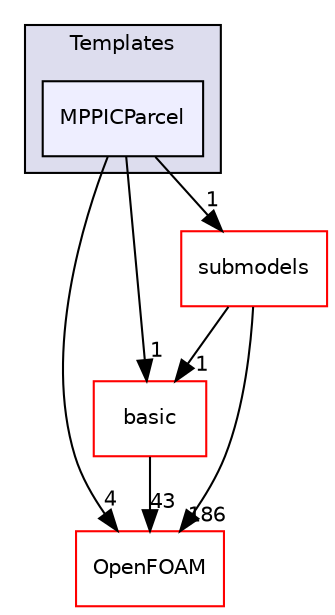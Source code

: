 digraph "src/lagrangian/intermediate/parcels/Templates/MPPICParcel" {
  bgcolor=transparent;
  compound=true
  node [ fontsize="10", fontname="Helvetica"];
  edge [ labelfontsize="10", labelfontname="Helvetica"];
  subgraph clusterdir_0e9805b96b2bf461314a136059d44950 {
    graph [ bgcolor="#ddddee", pencolor="black", label="Templates" fontname="Helvetica", fontsize="10", URL="dir_0e9805b96b2bf461314a136059d44950.html"]
  dir_faa4c92a8e58dc732cc7edb294caad34 [shape=box, label="MPPICParcel", style="filled", fillcolor="#eeeeff", pencolor="black", URL="dir_faa4c92a8e58dc732cc7edb294caad34.html"];
  }
  dir_c5473ff19b20e6ec4dfe5c310b3778a8 [shape=box label="OpenFOAM" color="red" URL="dir_c5473ff19b20e6ec4dfe5c310b3778a8.html"];
  dir_584e0ab0901b4327f36f4285cac7f2f8 [shape=box label="basic" color="red" URL="dir_584e0ab0901b4327f36f4285cac7f2f8.html"];
  dir_825de5f87f0ef3ae7d76ccd6a5458244 [shape=box label="submodels" color="red" URL="dir_825de5f87f0ef3ae7d76ccd6a5458244.html"];
  dir_584e0ab0901b4327f36f4285cac7f2f8->dir_c5473ff19b20e6ec4dfe5c310b3778a8 [headlabel="43", labeldistance=1.5 headhref="dir_001356_001888.html"];
  dir_825de5f87f0ef3ae7d76ccd6a5458244->dir_c5473ff19b20e6ec4dfe5c310b3778a8 [headlabel="186", labeldistance=1.5 headhref="dir_001380_001888.html"];
  dir_825de5f87f0ef3ae7d76ccd6a5458244->dir_584e0ab0901b4327f36f4285cac7f2f8 [headlabel="1", labeldistance=1.5 headhref="dir_001380_001356.html"];
  dir_faa4c92a8e58dc732cc7edb294caad34->dir_c5473ff19b20e6ec4dfe5c310b3778a8 [headlabel="4", labeldistance=1.5 headhref="dir_001473_001888.html"];
  dir_faa4c92a8e58dc732cc7edb294caad34->dir_584e0ab0901b4327f36f4285cac7f2f8 [headlabel="1", labeldistance=1.5 headhref="dir_001473_001356.html"];
  dir_faa4c92a8e58dc732cc7edb294caad34->dir_825de5f87f0ef3ae7d76ccd6a5458244 [headlabel="1", labeldistance=1.5 headhref="dir_001473_001380.html"];
}
